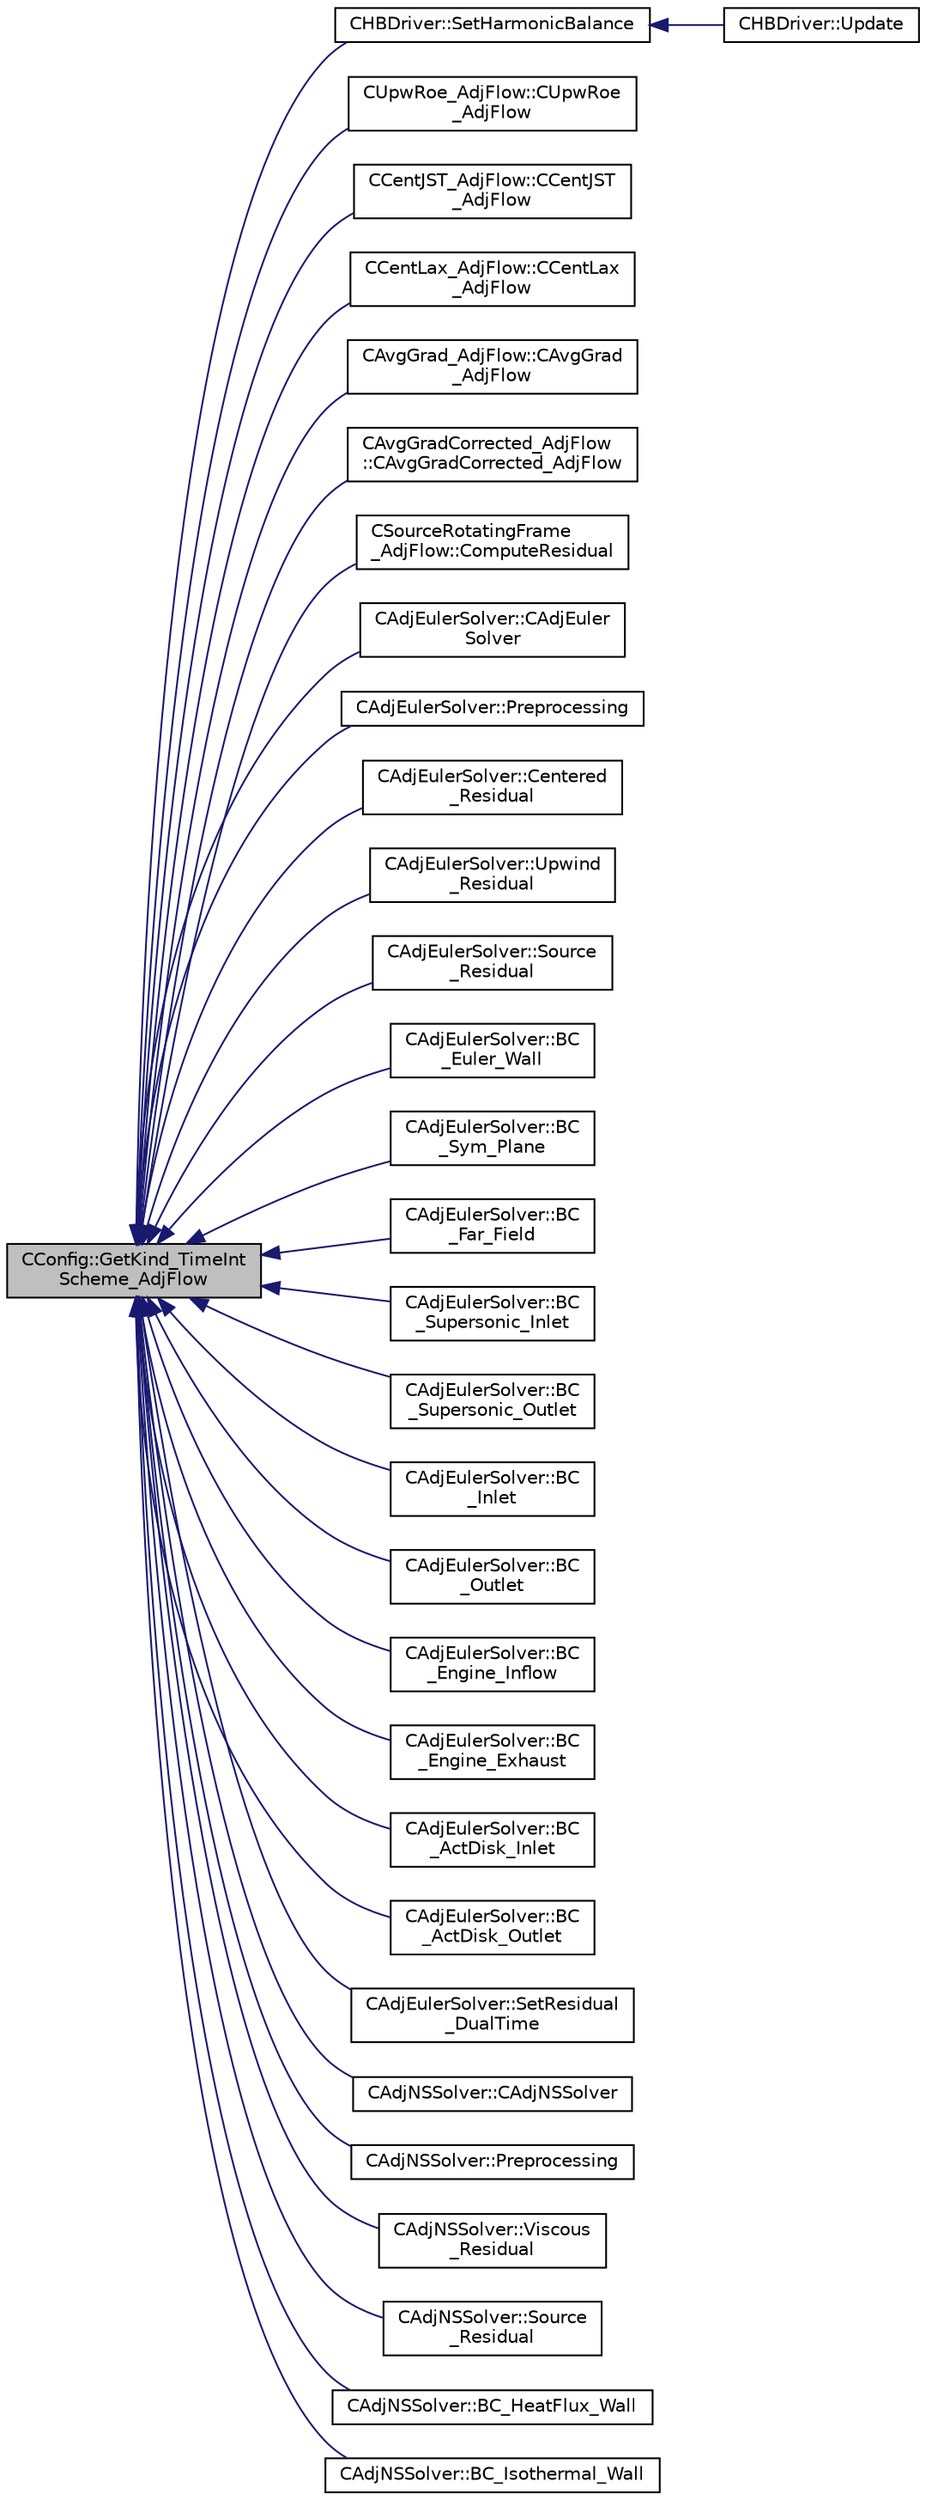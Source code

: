 digraph "CConfig::GetKind_TimeIntScheme_AdjFlow"
{
  edge [fontname="Helvetica",fontsize="10",labelfontname="Helvetica",labelfontsize="10"];
  node [fontname="Helvetica",fontsize="10",shape=record];
  rankdir="LR";
  Node5596 [label="CConfig::GetKind_TimeInt\lScheme_AdjFlow",height=0.2,width=0.4,color="black", fillcolor="grey75", style="filled", fontcolor="black"];
  Node5596 -> Node5597 [dir="back",color="midnightblue",fontsize="10",style="solid",fontname="Helvetica"];
  Node5597 [label="CHBDriver::SetHarmonicBalance",height=0.2,width=0.4,color="black", fillcolor="white", style="filled",URL="$class_c_h_b_driver.html#a1c864c75002bc45dc6fdb4593e6b5fe3",tooltip="Computation and storage of the Harmonic Balance method source terms. "];
  Node5597 -> Node5598 [dir="back",color="midnightblue",fontsize="10",style="solid",fontname="Helvetica"];
  Node5598 [label="CHBDriver::Update",height=0.2,width=0.4,color="black", fillcolor="white", style="filled",URL="$class_c_h_b_driver.html#ad34ec58b57d70fdf128bb6685f732505",tooltip="Update the solution for the Harmonic Balance. "];
  Node5596 -> Node5599 [dir="back",color="midnightblue",fontsize="10",style="solid",fontname="Helvetica"];
  Node5599 [label="CUpwRoe_AdjFlow::CUpwRoe\l_AdjFlow",height=0.2,width=0.4,color="black", fillcolor="white", style="filled",URL="$class_c_upw_roe___adj_flow.html#a83c42049eae2cfe4e2d57b7173cb1f9a",tooltip="Constructor of the class. "];
  Node5596 -> Node5600 [dir="back",color="midnightblue",fontsize="10",style="solid",fontname="Helvetica"];
  Node5600 [label="CCentJST_AdjFlow::CCentJST\l_AdjFlow",height=0.2,width=0.4,color="black", fillcolor="white", style="filled",URL="$class_c_cent_j_s_t___adj_flow.html#a7822739aeee9c8ee0f0fd72b28858572",tooltip="Constructor of the class. "];
  Node5596 -> Node5601 [dir="back",color="midnightblue",fontsize="10",style="solid",fontname="Helvetica"];
  Node5601 [label="CCentLax_AdjFlow::CCentLax\l_AdjFlow",height=0.2,width=0.4,color="black", fillcolor="white", style="filled",URL="$class_c_cent_lax___adj_flow.html#af3dfa3266fe9ee5f7b7fc9ab7c6a35ff",tooltip="Constructor of the class. "];
  Node5596 -> Node5602 [dir="back",color="midnightblue",fontsize="10",style="solid",fontname="Helvetica"];
  Node5602 [label="CAvgGrad_AdjFlow::CAvgGrad\l_AdjFlow",height=0.2,width=0.4,color="black", fillcolor="white", style="filled",URL="$class_c_avg_grad___adj_flow.html#add6d9e0766bfbc435d5c6030e174e5db",tooltip="Constructor of the class. "];
  Node5596 -> Node5603 [dir="back",color="midnightblue",fontsize="10",style="solid",fontname="Helvetica"];
  Node5603 [label="CAvgGradCorrected_AdjFlow\l::CAvgGradCorrected_AdjFlow",height=0.2,width=0.4,color="black", fillcolor="white", style="filled",URL="$class_c_avg_grad_corrected___adj_flow.html#add60fa453e90d4a5703aa19253c460d4",tooltip="Constructor of the class. "];
  Node5596 -> Node5604 [dir="back",color="midnightblue",fontsize="10",style="solid",fontname="Helvetica"];
  Node5604 [label="CSourceRotatingFrame\l_AdjFlow::ComputeResidual",height=0.2,width=0.4,color="black", fillcolor="white", style="filled",URL="$class_c_source_rotating_frame___adj_flow.html#a3989b1be8473cf856cb103eb527bcc36",tooltip="Residual of the adjoint rotating frame source term. "];
  Node5596 -> Node5605 [dir="back",color="midnightblue",fontsize="10",style="solid",fontname="Helvetica"];
  Node5605 [label="CAdjEulerSolver::CAdjEuler\lSolver",height=0.2,width=0.4,color="black", fillcolor="white", style="filled",URL="$class_c_adj_euler_solver.html#a0a739888df9436d4707665d152a7af1a"];
  Node5596 -> Node5606 [dir="back",color="midnightblue",fontsize="10",style="solid",fontname="Helvetica"];
  Node5606 [label="CAdjEulerSolver::Preprocessing",height=0.2,width=0.4,color="black", fillcolor="white", style="filled",URL="$class_c_adj_euler_solver.html#a4ae0ed840dc8335fd921399625ba794f",tooltip="Initialize the residual vectors. "];
  Node5596 -> Node5607 [dir="back",color="midnightblue",fontsize="10",style="solid",fontname="Helvetica"];
  Node5607 [label="CAdjEulerSolver::Centered\l_Residual",height=0.2,width=0.4,color="black", fillcolor="white", style="filled",URL="$class_c_adj_euler_solver.html#ac56fe0a4cf0b8df7730fab2eea3344ff",tooltip="Compute the spatial integration using a centered scheme for the adjoint equations. "];
  Node5596 -> Node5608 [dir="back",color="midnightblue",fontsize="10",style="solid",fontname="Helvetica"];
  Node5608 [label="CAdjEulerSolver::Upwind\l_Residual",height=0.2,width=0.4,color="black", fillcolor="white", style="filled",URL="$class_c_adj_euler_solver.html#adb4102935a0144846d17a35a62769c09",tooltip="Compute the spatial integration using a upwind scheme. "];
  Node5596 -> Node5609 [dir="back",color="midnightblue",fontsize="10",style="solid",fontname="Helvetica"];
  Node5609 [label="CAdjEulerSolver::Source\l_Residual",height=0.2,width=0.4,color="black", fillcolor="white", style="filled",URL="$class_c_adj_euler_solver.html#a7f84ce73b97f6944598308b63ac3c7b1",tooltip="Source term integration. "];
  Node5596 -> Node5610 [dir="back",color="midnightblue",fontsize="10",style="solid",fontname="Helvetica"];
  Node5610 [label="CAdjEulerSolver::BC\l_Euler_Wall",height=0.2,width=0.4,color="black", fillcolor="white", style="filled",URL="$class_c_adj_euler_solver.html#aa58f0e46e0a15e9d5f0639f884b2ebfd",tooltip="Impose via the residual the adjoint Euler wall boundary condition. "];
  Node5596 -> Node5611 [dir="back",color="midnightblue",fontsize="10",style="solid",fontname="Helvetica"];
  Node5611 [label="CAdjEulerSolver::BC\l_Sym_Plane",height=0.2,width=0.4,color="black", fillcolor="white", style="filled",URL="$class_c_adj_euler_solver.html#a98bcda687e98520d5700016d80c87754",tooltip="Impose via the residual the adjoint symmetry boundary condition. "];
  Node5596 -> Node5612 [dir="back",color="midnightblue",fontsize="10",style="solid",fontname="Helvetica"];
  Node5612 [label="CAdjEulerSolver::BC\l_Far_Field",height=0.2,width=0.4,color="black", fillcolor="white", style="filled",URL="$class_c_adj_euler_solver.html#a67685dedf5d4651cb25fbf3fc0440d24",tooltip="Impose the boundary condition to the far field using characteristics. "];
  Node5596 -> Node5613 [dir="back",color="midnightblue",fontsize="10",style="solid",fontname="Helvetica"];
  Node5613 [label="CAdjEulerSolver::BC\l_Supersonic_Inlet",height=0.2,width=0.4,color="black", fillcolor="white", style="filled",URL="$class_c_adj_euler_solver.html#ab5c6ba919fde8e3e473f485bb06b2e9c",tooltip="Impose the supersonic inlet boundary condition. "];
  Node5596 -> Node5614 [dir="back",color="midnightblue",fontsize="10",style="solid",fontname="Helvetica"];
  Node5614 [label="CAdjEulerSolver::BC\l_Supersonic_Outlet",height=0.2,width=0.4,color="black", fillcolor="white", style="filled",URL="$class_c_adj_euler_solver.html#a58543ab410a218129586869573316437",tooltip="Impose the supersonic outlet boundary condition. "];
  Node5596 -> Node5615 [dir="back",color="midnightblue",fontsize="10",style="solid",fontname="Helvetica"];
  Node5615 [label="CAdjEulerSolver::BC\l_Inlet",height=0.2,width=0.4,color="black", fillcolor="white", style="filled",URL="$class_c_adj_euler_solver.html#a29398c2203511586508ff9d43e894e41",tooltip="Impose the inlet boundary condition. "];
  Node5596 -> Node5616 [dir="back",color="midnightblue",fontsize="10",style="solid",fontname="Helvetica"];
  Node5616 [label="CAdjEulerSolver::BC\l_Outlet",height=0.2,width=0.4,color="black", fillcolor="white", style="filled",URL="$class_c_adj_euler_solver.html#a0b3408be5adebd52b79bd3c5227cbe9d",tooltip="Impose the outlet boundary condition. "];
  Node5596 -> Node5617 [dir="back",color="midnightblue",fontsize="10",style="solid",fontname="Helvetica"];
  Node5617 [label="CAdjEulerSolver::BC\l_Engine_Inflow",height=0.2,width=0.4,color="black", fillcolor="white", style="filled",URL="$class_c_adj_euler_solver.html#a395d57c7acf725dada7e915365531a55",tooltip="Impose the engine inflow adjoint boundary condition. "];
  Node5596 -> Node5618 [dir="back",color="midnightblue",fontsize="10",style="solid",fontname="Helvetica"];
  Node5618 [label="CAdjEulerSolver::BC\l_Engine_Exhaust",height=0.2,width=0.4,color="black", fillcolor="white", style="filled",URL="$class_c_adj_euler_solver.html#a849edf613e9c9756e59648dad6cb102e",tooltip="Impose the engine exhaust boundary condition. "];
  Node5596 -> Node5619 [dir="back",color="midnightblue",fontsize="10",style="solid",fontname="Helvetica"];
  Node5619 [label="CAdjEulerSolver::BC\l_ActDisk_Inlet",height=0.2,width=0.4,color="black", fillcolor="white", style="filled",URL="$class_c_adj_euler_solver.html#ad0f40712ed34d6f42813fbb82540e851",tooltip="Impose an actuator disk inlet boundary condition. "];
  Node5596 -> Node5620 [dir="back",color="midnightblue",fontsize="10",style="solid",fontname="Helvetica"];
  Node5620 [label="CAdjEulerSolver::BC\l_ActDisk_Outlet",height=0.2,width=0.4,color="black", fillcolor="white", style="filled",URL="$class_c_adj_euler_solver.html#a7a751b3b46dbed8e213bb7090633807d",tooltip="Impose an actuator disk outlet boundary condition. "];
  Node5596 -> Node5621 [dir="back",color="midnightblue",fontsize="10",style="solid",fontname="Helvetica"];
  Node5621 [label="CAdjEulerSolver::SetResidual\l_DualTime",height=0.2,width=0.4,color="black", fillcolor="white", style="filled",URL="$class_c_adj_euler_solver.html#a40339b7f0a1fda3ad515ddb79308725c",tooltip="Set the total residual adding the term that comes from the Dual Time Strategy. "];
  Node5596 -> Node5622 [dir="back",color="midnightblue",fontsize="10",style="solid",fontname="Helvetica"];
  Node5622 [label="CAdjNSSolver::CAdjNSSolver",height=0.2,width=0.4,color="black", fillcolor="white", style="filled",URL="$class_c_adj_n_s_solver.html#a323f1dc7c0b9fe00d1911eeeea365d46"];
  Node5596 -> Node5623 [dir="back",color="midnightblue",fontsize="10",style="solid",fontname="Helvetica"];
  Node5623 [label="CAdjNSSolver::Preprocessing",height=0.2,width=0.4,color="black", fillcolor="white", style="filled",URL="$class_c_adj_n_s_solver.html#ac16dab76e2c1d86bc7d70ca9f41fd668",tooltip="Restart residual and compute gradients. "];
  Node5596 -> Node5624 [dir="back",color="midnightblue",fontsize="10",style="solid",fontname="Helvetica"];
  Node5624 [label="CAdjNSSolver::Viscous\l_Residual",height=0.2,width=0.4,color="black", fillcolor="white", style="filled",URL="$class_c_adj_n_s_solver.html#a8f0a8d26c8b3df3f9dbbbf7c98a6a18e",tooltip="Compute the viscous residuals for the adjoint equation. "];
  Node5596 -> Node5625 [dir="back",color="midnightblue",fontsize="10",style="solid",fontname="Helvetica"];
  Node5625 [label="CAdjNSSolver::Source\l_Residual",height=0.2,width=0.4,color="black", fillcolor="white", style="filled",URL="$class_c_adj_n_s_solver.html#af2cb5ceadb98384f7504b6f7c6e6840c",tooltip="Source term computation. "];
  Node5596 -> Node5626 [dir="back",color="midnightblue",fontsize="10",style="solid",fontname="Helvetica"];
  Node5626 [label="CAdjNSSolver::BC_HeatFlux_Wall",height=0.2,width=0.4,color="black", fillcolor="white", style="filled",URL="$class_c_adj_n_s_solver.html#a1a251c98efda4a84d7cd7751cc032113",tooltip="Impose via the residual or brute force the Navier-Stokes adjoint boundary condition (heat flux)..."];
  Node5596 -> Node5627 [dir="back",color="midnightblue",fontsize="10",style="solid",fontname="Helvetica"];
  Node5627 [label="CAdjNSSolver::BC_Isothermal_Wall",height=0.2,width=0.4,color="black", fillcolor="white", style="filled",URL="$class_c_adj_n_s_solver.html#a20cd2fa256386da7791e11f40b701003",tooltip="Impose via the residual or brute force the Navier-Stokes adjoint boundary condition (heat flux)..."];
}
